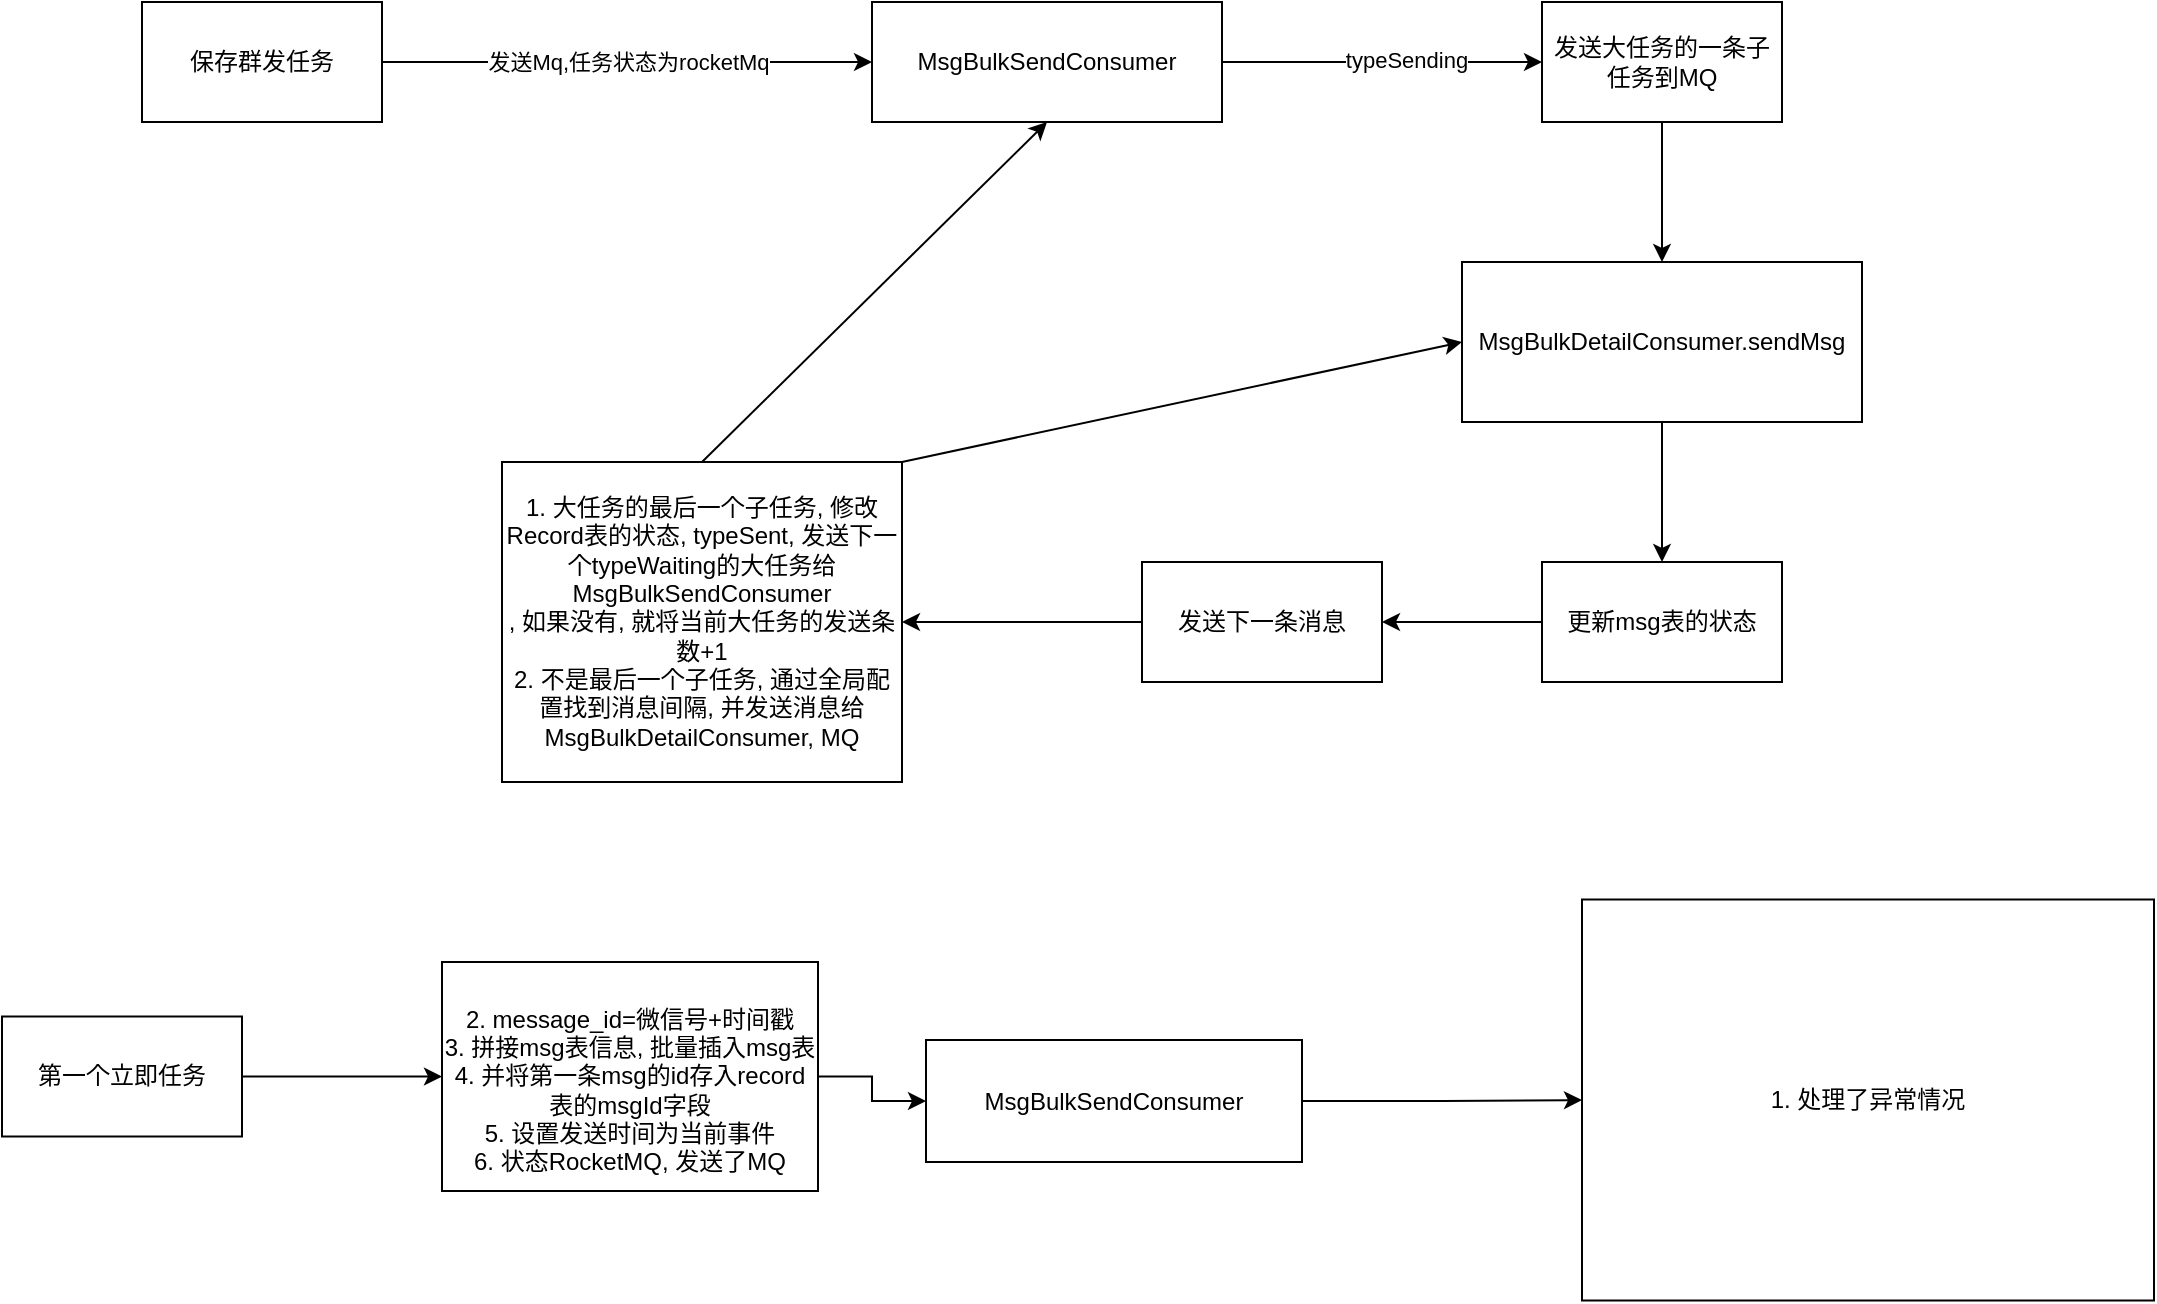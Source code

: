 <mxfile version="21.7.0" type="github">
  <diagram name="第 1 页" id="_jbqG42ynAipyEUHrYhT">
    <mxGraphModel dx="1194" dy="587" grid="1" gridSize="10" guides="1" tooltips="1" connect="1" arrows="1" fold="1" page="1" pageScale="1" pageWidth="1169" pageHeight="827" math="0" shadow="0">
      <root>
        <mxCell id="0" />
        <mxCell id="1" parent="0" />
        <mxCell id="DSpzE5suGisKfg1SqeY_-3" value="发送Mq,任务状态为rocketMq" style="edgeStyle=orthogonalEdgeStyle;rounded=0;orthogonalLoop=1;jettySize=auto;html=1;" parent="1" source="DSpzE5suGisKfg1SqeY_-1" target="DSpzE5suGisKfg1SqeY_-2" edge="1">
          <mxGeometry relative="1" as="geometry" />
        </mxCell>
        <mxCell id="DSpzE5suGisKfg1SqeY_-1" value="保存群发任务" style="rounded=0;whiteSpace=wrap;html=1;" parent="1" vertex="1">
          <mxGeometry x="100" y="140" width="120" height="60" as="geometry" />
        </mxCell>
        <mxCell id="DSpzE5suGisKfg1SqeY_-5" value="" style="edgeStyle=orthogonalEdgeStyle;rounded=0;orthogonalLoop=1;jettySize=auto;html=1;" parent="1" source="DSpzE5suGisKfg1SqeY_-2" target="DSpzE5suGisKfg1SqeY_-4" edge="1">
          <mxGeometry relative="1" as="geometry" />
        </mxCell>
        <mxCell id="DSpzE5suGisKfg1SqeY_-6" value="typeSending" style="edgeLabel;html=1;align=center;verticalAlign=middle;resizable=0;points=[];" parent="DSpzE5suGisKfg1SqeY_-5" vertex="1" connectable="0">
          <mxGeometry x="0.153" y="1" relative="1" as="geometry">
            <mxPoint as="offset" />
          </mxGeometry>
        </mxCell>
        <mxCell id="DSpzE5suGisKfg1SqeY_-2" value="MsgBulkSendConsumer" style="whiteSpace=wrap;html=1;rounded=0;" parent="1" vertex="1">
          <mxGeometry x="465" y="140" width="175" height="60" as="geometry" />
        </mxCell>
        <mxCell id="DSpzE5suGisKfg1SqeY_-8" value="" style="edgeStyle=orthogonalEdgeStyle;rounded=0;orthogonalLoop=1;jettySize=auto;html=1;" parent="1" source="DSpzE5suGisKfg1SqeY_-4" target="DSpzE5suGisKfg1SqeY_-7" edge="1">
          <mxGeometry relative="1" as="geometry" />
        </mxCell>
        <mxCell id="DSpzE5suGisKfg1SqeY_-4" value="发送大任务的一条子任务到MQ" style="whiteSpace=wrap;html=1;rounded=0;" parent="1" vertex="1">
          <mxGeometry x="800" y="140" width="120" height="60" as="geometry" />
        </mxCell>
        <mxCell id="DSpzE5suGisKfg1SqeY_-10" value="" style="edgeStyle=orthogonalEdgeStyle;rounded=0;orthogonalLoop=1;jettySize=auto;html=1;" parent="1" source="DSpzE5suGisKfg1SqeY_-7" target="DSpzE5suGisKfg1SqeY_-9" edge="1">
          <mxGeometry relative="1" as="geometry" />
        </mxCell>
        <mxCell id="DSpzE5suGisKfg1SqeY_-7" value="MsgBulkDetailConsumer.sendMsg" style="whiteSpace=wrap;html=1;rounded=0;" parent="1" vertex="1">
          <mxGeometry x="760" y="270" width="200" height="80" as="geometry" />
        </mxCell>
        <mxCell id="DSpzE5suGisKfg1SqeY_-12" value="" style="edgeStyle=orthogonalEdgeStyle;rounded=0;orthogonalLoop=1;jettySize=auto;html=1;" parent="1" source="DSpzE5suGisKfg1SqeY_-9" target="DSpzE5suGisKfg1SqeY_-11" edge="1">
          <mxGeometry relative="1" as="geometry" />
        </mxCell>
        <mxCell id="DSpzE5suGisKfg1SqeY_-9" value="更新msg表的状态" style="whiteSpace=wrap;html=1;rounded=0;" parent="1" vertex="1">
          <mxGeometry x="800" y="420" width="120" height="60" as="geometry" />
        </mxCell>
        <mxCell id="DSpzE5suGisKfg1SqeY_-14" value="" style="edgeStyle=orthogonalEdgeStyle;rounded=0;orthogonalLoop=1;jettySize=auto;html=1;" parent="1" source="DSpzE5suGisKfg1SqeY_-11" target="DSpzE5suGisKfg1SqeY_-13" edge="1">
          <mxGeometry relative="1" as="geometry" />
        </mxCell>
        <mxCell id="DSpzE5suGisKfg1SqeY_-11" value="发送下一条消息" style="whiteSpace=wrap;html=1;rounded=0;" parent="1" vertex="1">
          <mxGeometry x="600" y="420" width="120" height="60" as="geometry" />
        </mxCell>
        <mxCell id="DSpzE5suGisKfg1SqeY_-13" value="1. 大任务的最后一个子任务, 修改Record表的状态,&amp;nbsp;typeSent, 发送下一个typeWaiting的大任务给MsgBulkSendConsumer&lt;br&gt;, 如果没有, 就将当前大任务的发送条数+1&lt;br&gt;2. 不是最后一个子任务, 通过全局配置找到消息间隔, 并发送消息给MsgBulkDetailConsumer,&amp;nbsp;&lt;span style=&quot;background-color: initial;&quot;&gt;MQ&lt;/span&gt;" style="whiteSpace=wrap;html=1;rounded=0;" parent="1" vertex="1">
          <mxGeometry x="280" y="370" width="200" height="160" as="geometry" />
        </mxCell>
        <mxCell id="DSpzE5suGisKfg1SqeY_-15" value="" style="endArrow=classic;html=1;rounded=0;exitX=0.5;exitY=0;exitDx=0;exitDy=0;entryX=0.5;entryY=1;entryDx=0;entryDy=0;" parent="1" source="DSpzE5suGisKfg1SqeY_-13" target="DSpzE5suGisKfg1SqeY_-2" edge="1">
          <mxGeometry width="50" height="50" relative="1" as="geometry">
            <mxPoint x="560" y="290" as="sourcePoint" />
            <mxPoint x="610" y="240" as="targetPoint" />
          </mxGeometry>
        </mxCell>
        <mxCell id="DSpzE5suGisKfg1SqeY_-16" value="" style="endArrow=classic;html=1;rounded=0;exitX=1;exitY=0;exitDx=0;exitDy=0;entryX=0;entryY=0.5;entryDx=0;entryDy=0;" parent="1" source="DSpzE5suGisKfg1SqeY_-13" target="DSpzE5suGisKfg1SqeY_-7" edge="1">
          <mxGeometry width="50" height="50" relative="1" as="geometry">
            <mxPoint x="560" y="290" as="sourcePoint" />
            <mxPoint x="610" y="240" as="targetPoint" />
          </mxGeometry>
        </mxCell>
        <mxCell id="eZgHUBhp_SpL1jb25tz2-3" value="" style="edgeStyle=orthogonalEdgeStyle;rounded=0;orthogonalLoop=1;jettySize=auto;html=1;" edge="1" parent="1" source="eZgHUBhp_SpL1jb25tz2-1" target="eZgHUBhp_SpL1jb25tz2-2">
          <mxGeometry relative="1" as="geometry" />
        </mxCell>
        <mxCell id="eZgHUBhp_SpL1jb25tz2-1" value="第一个立即任务" style="rounded=0;whiteSpace=wrap;html=1;" vertex="1" parent="1">
          <mxGeometry x="30" y="647.25" width="120" height="60" as="geometry" />
        </mxCell>
        <mxCell id="eZgHUBhp_SpL1jb25tz2-5" value="" style="edgeStyle=orthogonalEdgeStyle;rounded=0;orthogonalLoop=1;jettySize=auto;html=1;" edge="1" parent="1" source="eZgHUBhp_SpL1jb25tz2-2" target="eZgHUBhp_SpL1jb25tz2-4">
          <mxGeometry relative="1" as="geometry" />
        </mxCell>
        <mxCell id="eZgHUBhp_SpL1jb25tz2-2" value="&lt;br&gt;2. message_id=微信号+时间戳&lt;br&gt;3. 拼接msg表信息, 批量插入msg表&lt;br&gt;4. 并将第一条msg的id存入record表的msgId字段&lt;br&gt;5. 设置发送时间为当前事件&lt;br&gt;6. 状态RocketMQ, 发送了MQ" style="whiteSpace=wrap;html=1;rounded=0;" vertex="1" parent="1">
          <mxGeometry x="250" y="620" width="188" height="114.5" as="geometry" />
        </mxCell>
        <mxCell id="eZgHUBhp_SpL1jb25tz2-7" value="" style="edgeStyle=orthogonalEdgeStyle;rounded=0;orthogonalLoop=1;jettySize=auto;html=1;" edge="1" parent="1" source="eZgHUBhp_SpL1jb25tz2-4" target="eZgHUBhp_SpL1jb25tz2-6">
          <mxGeometry relative="1" as="geometry" />
        </mxCell>
        <mxCell id="eZgHUBhp_SpL1jb25tz2-4" value="MsgBulkSendConsumer" style="whiteSpace=wrap;html=1;rounded=0;" vertex="1" parent="1">
          <mxGeometry x="492" y="659" width="188" height="61" as="geometry" />
        </mxCell>
        <mxCell id="eZgHUBhp_SpL1jb25tz2-6" value="1. 处理了异常情况" style="whiteSpace=wrap;html=1;rounded=0;" vertex="1" parent="1">
          <mxGeometry x="820" y="588.75" width="286" height="200.5" as="geometry" />
        </mxCell>
      </root>
    </mxGraphModel>
  </diagram>
</mxfile>
